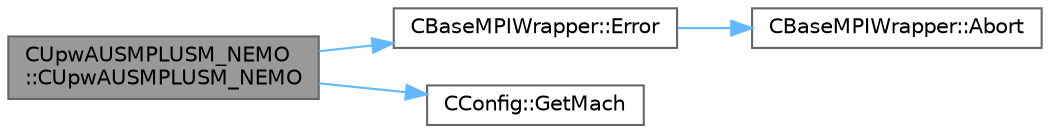 digraph "CUpwAUSMPLUSM_NEMO::CUpwAUSMPLUSM_NEMO"
{
 // LATEX_PDF_SIZE
  bgcolor="transparent";
  edge [fontname=Helvetica,fontsize=10,labelfontname=Helvetica,labelfontsize=10];
  node [fontname=Helvetica,fontsize=10,shape=box,height=0.2,width=0.4];
  rankdir="LR";
  Node1 [id="Node000001",label="CUpwAUSMPLUSM_NEMO\l::CUpwAUSMPLUSM_NEMO",height=0.2,width=0.4,color="gray40", fillcolor="grey60", style="filled", fontcolor="black",tooltip="Constructor of the class."];
  Node1 -> Node2 [id="edge1_Node000001_Node000002",color="steelblue1",style="solid",tooltip=" "];
  Node2 [id="Node000002",label="CBaseMPIWrapper::Error",height=0.2,width=0.4,color="grey40", fillcolor="white", style="filled",URL="$classCBaseMPIWrapper.html#a04457c47629bda56704e6a8804833eeb",tooltip=" "];
  Node2 -> Node3 [id="edge2_Node000002_Node000003",color="steelblue1",style="solid",tooltip=" "];
  Node3 [id="Node000003",label="CBaseMPIWrapper::Abort",height=0.2,width=0.4,color="grey40", fillcolor="white", style="filled",URL="$classCBaseMPIWrapper.html#af7297d861dca86b45cf561b6ab642e8f",tooltip=" "];
  Node1 -> Node4 [id="edge3_Node000001_Node000004",color="steelblue1",style="solid",tooltip=" "];
  Node4 [id="Node000004",label="CConfig::GetMach",height=0.2,width=0.4,color="grey40", fillcolor="white", style="filled",URL="$classCConfig.html#a5a078901bb388e9caa9cb856e3348f0b",tooltip="Get the value of the Mach number (velocity divided by speed of sound)."];
}
